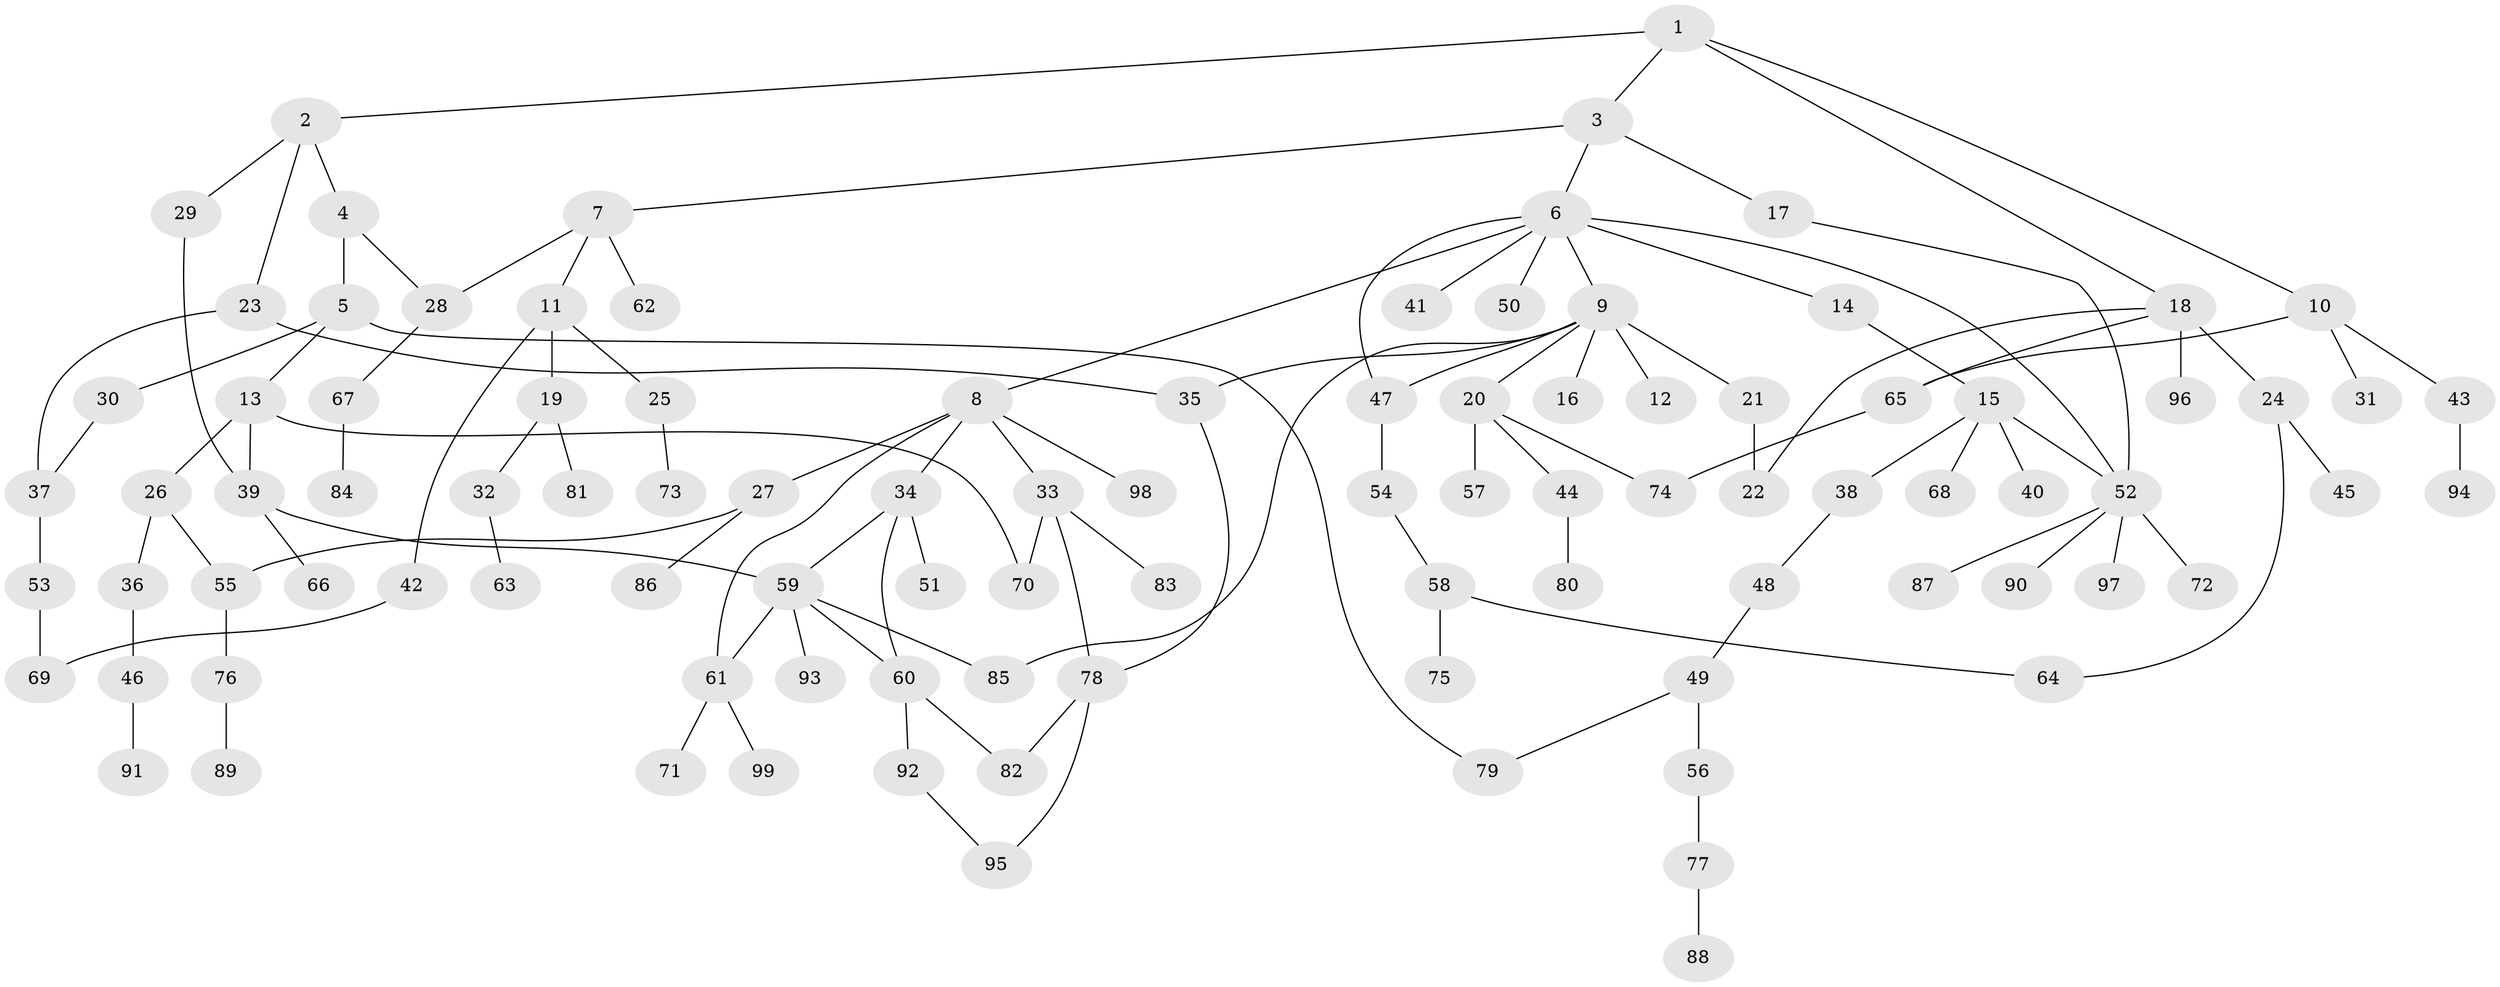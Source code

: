 // Generated by graph-tools (version 1.1) at 2025/49/03/09/25 03:49:18]
// undirected, 99 vertices, 120 edges
graph export_dot {
graph [start="1"]
  node [color=gray90,style=filled];
  1;
  2;
  3;
  4;
  5;
  6;
  7;
  8;
  9;
  10;
  11;
  12;
  13;
  14;
  15;
  16;
  17;
  18;
  19;
  20;
  21;
  22;
  23;
  24;
  25;
  26;
  27;
  28;
  29;
  30;
  31;
  32;
  33;
  34;
  35;
  36;
  37;
  38;
  39;
  40;
  41;
  42;
  43;
  44;
  45;
  46;
  47;
  48;
  49;
  50;
  51;
  52;
  53;
  54;
  55;
  56;
  57;
  58;
  59;
  60;
  61;
  62;
  63;
  64;
  65;
  66;
  67;
  68;
  69;
  70;
  71;
  72;
  73;
  74;
  75;
  76;
  77;
  78;
  79;
  80;
  81;
  82;
  83;
  84;
  85;
  86;
  87;
  88;
  89;
  90;
  91;
  92;
  93;
  94;
  95;
  96;
  97;
  98;
  99;
  1 -- 2;
  1 -- 3;
  1 -- 10;
  1 -- 18;
  2 -- 4;
  2 -- 23;
  2 -- 29;
  3 -- 6;
  3 -- 7;
  3 -- 17;
  4 -- 5;
  4 -- 28;
  5 -- 13;
  5 -- 30;
  5 -- 79;
  6 -- 8;
  6 -- 9;
  6 -- 14;
  6 -- 41;
  6 -- 50;
  6 -- 52;
  6 -- 47;
  7 -- 11;
  7 -- 28;
  7 -- 62;
  8 -- 27;
  8 -- 33;
  8 -- 34;
  8 -- 61;
  8 -- 98;
  9 -- 12;
  9 -- 16;
  9 -- 20;
  9 -- 21;
  9 -- 47;
  9 -- 85;
  9 -- 35;
  10 -- 31;
  10 -- 43;
  10 -- 65;
  11 -- 19;
  11 -- 25;
  11 -- 42;
  13 -- 26;
  13 -- 70;
  13 -- 39;
  14 -- 15;
  15 -- 38;
  15 -- 40;
  15 -- 68;
  15 -- 52;
  17 -- 52;
  18 -- 24;
  18 -- 65;
  18 -- 96;
  18 -- 22;
  19 -- 32;
  19 -- 81;
  20 -- 44;
  20 -- 57;
  20 -- 74;
  21 -- 22;
  23 -- 35;
  23 -- 37;
  24 -- 45;
  24 -- 64;
  25 -- 73;
  26 -- 36;
  26 -- 55;
  27 -- 86;
  27 -- 55;
  28 -- 67;
  29 -- 39;
  30 -- 37;
  32 -- 63;
  33 -- 78;
  33 -- 83;
  33 -- 70;
  34 -- 51;
  34 -- 59;
  34 -- 60;
  35 -- 78;
  36 -- 46;
  37 -- 53;
  38 -- 48;
  39 -- 66;
  39 -- 59;
  42 -- 69;
  43 -- 94;
  44 -- 80;
  46 -- 91;
  47 -- 54;
  48 -- 49;
  49 -- 56;
  49 -- 79;
  52 -- 72;
  52 -- 87;
  52 -- 90;
  52 -- 97;
  53 -- 69;
  54 -- 58;
  55 -- 76;
  56 -- 77;
  58 -- 64;
  58 -- 75;
  59 -- 60;
  59 -- 93;
  59 -- 61;
  59 -- 85;
  60 -- 92;
  60 -- 82;
  61 -- 71;
  61 -- 99;
  65 -- 74;
  67 -- 84;
  76 -- 89;
  77 -- 88;
  78 -- 82;
  78 -- 95;
  92 -- 95;
}
